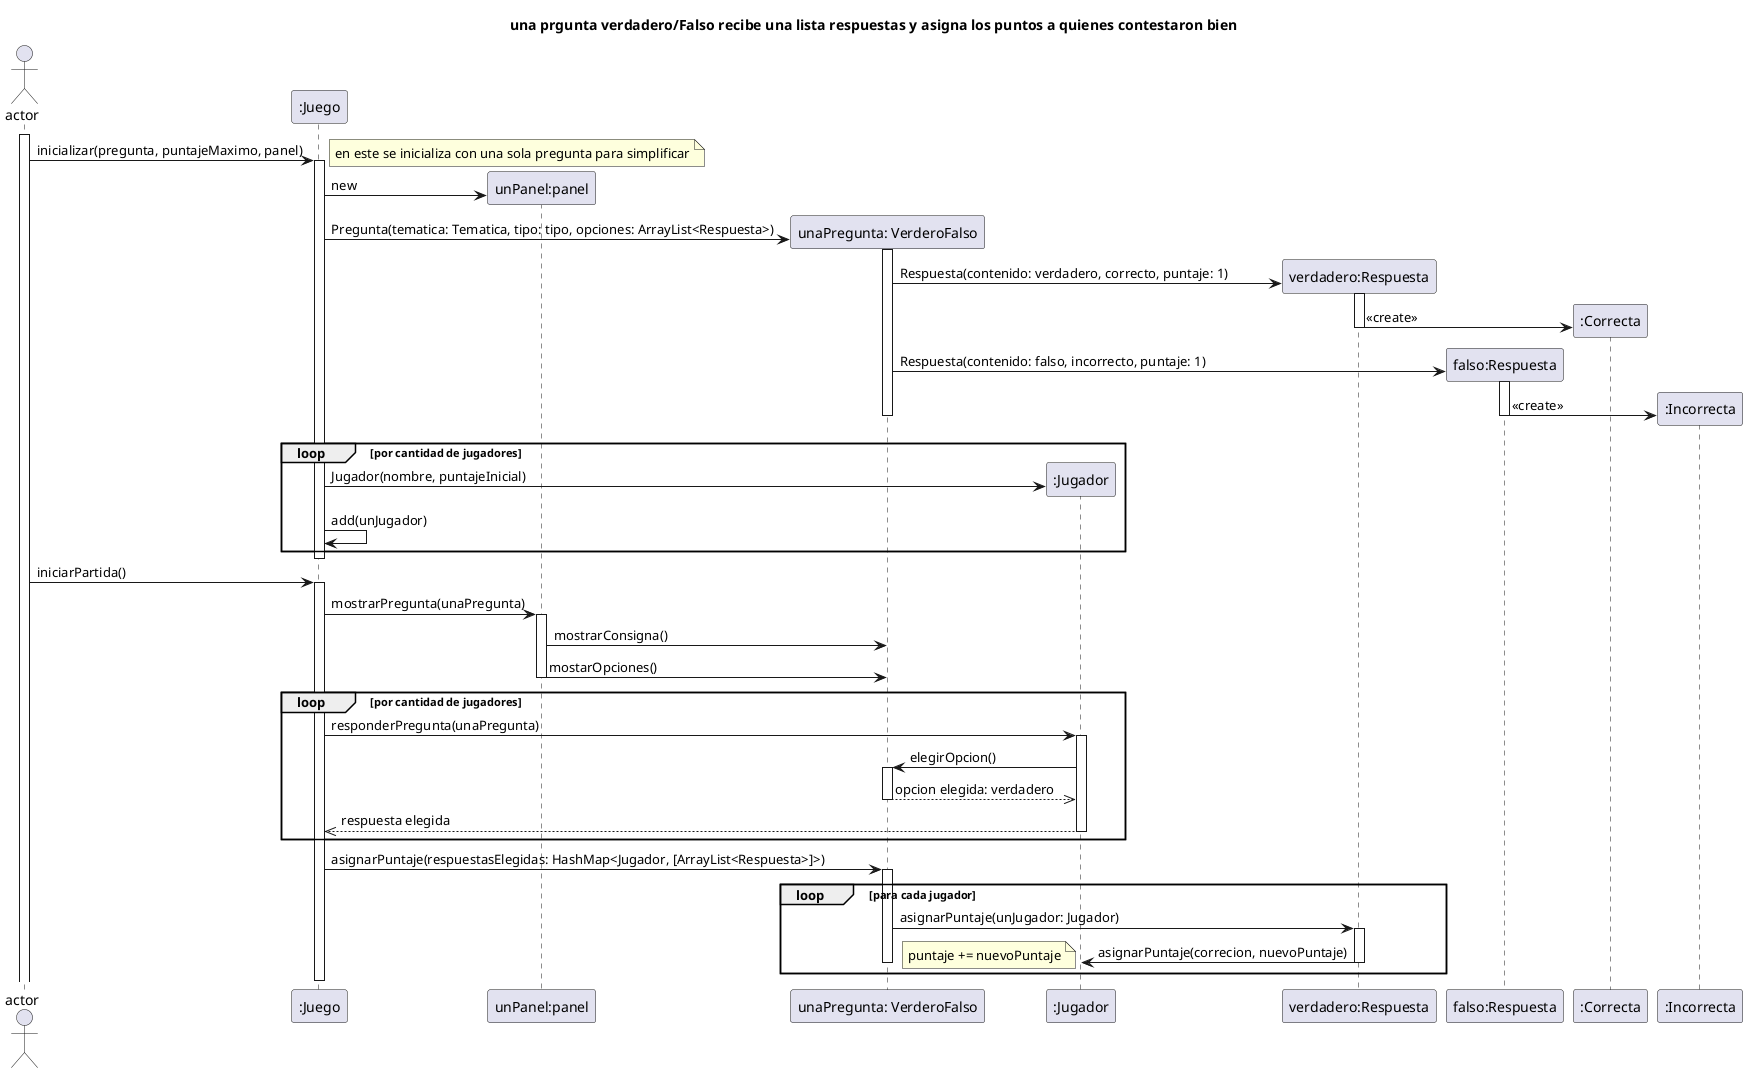 @startuml
title: una prgunta verdadero/Falso recibe una lista respuestas y asigna los puntos a quienes contestaron bien

actor actor
participant ":Juego" as juego
participant "unPanel:panel" as panel
participant "unaPregunta: VerderoFalso" as pregunta
participant ":Jugador" as jugador
participant "verdadero:Respuesta" as verdadero
participant "falso:Respuesta" as falso
participant ":Correcta" as correcta
participant ":Incorrecta" as incorrecta

activate actor
actor -> juego: inicializar(pregunta, puntajeMaximo, panel)
note right: en este se inicializa con una sola pregunta para simplificar
activate juego
create panel
juego -> panel: new
create pregunta
juego -> pregunta: Pregunta(tematica: Tematica, tipo: tipo, opciones: ArrayList<Respuesta>)
activate pregunta
create verdadero
pregunta -> verdadero: Respuesta(contenido: verdadero, correcto, puntaje: 1)
activate verdadero
create correcta
verdadero -> correcta: << create >>
deactivate verdadero
create falso
pregunta -> falso: Respuesta(contenido: falso, incorrecto, puntaje: 1)
activate falso
create incorrecta
falso -> incorrecta: << create >>
deactivate falso
deactivate pregunta
loop por cantidad de jugadores
create jugador
juego -> jugador: Jugador(nombre, puntajeInicial)
juego -> juego: add(unJugador)
end
deactivate juego
actor -> juego: iniciarPartida()
activate juego
juego -> panel: mostrarPregunta(unaPregunta)
activate panel
panel -> pregunta: mostrarConsigna()
panel -> pregunta: mostarOpciones()
deactivate panel
loop por cantidad de jugadores
juego -> jugador: responderPregunta(unaPregunta)
activate jugador
jugador -> pregunta: elegirOpcion()
activate pregunta
pregunta -->> jugador: opcion elegida: verdadero
deactivate pregunta
jugador -->> juego: respuesta elegida
deactivate jugador
end
juego -> pregunta: asignarPuntaje(respuestasElegidas: HashMap<Jugador, [ArrayList<Respuesta>]>)
activate pregunta
loop para cada jugador
pregunta -> verdadero: asignarPuntaje(unJugador: Jugador)
activate verdadero
verdadero -> jugador: asignarPuntaje(correcion, nuevoPuntaje)
note left: puntaje += nuevoPuntaje
deactivate verdadero
deactivate pregunta
end
deactivate juego
@enduml